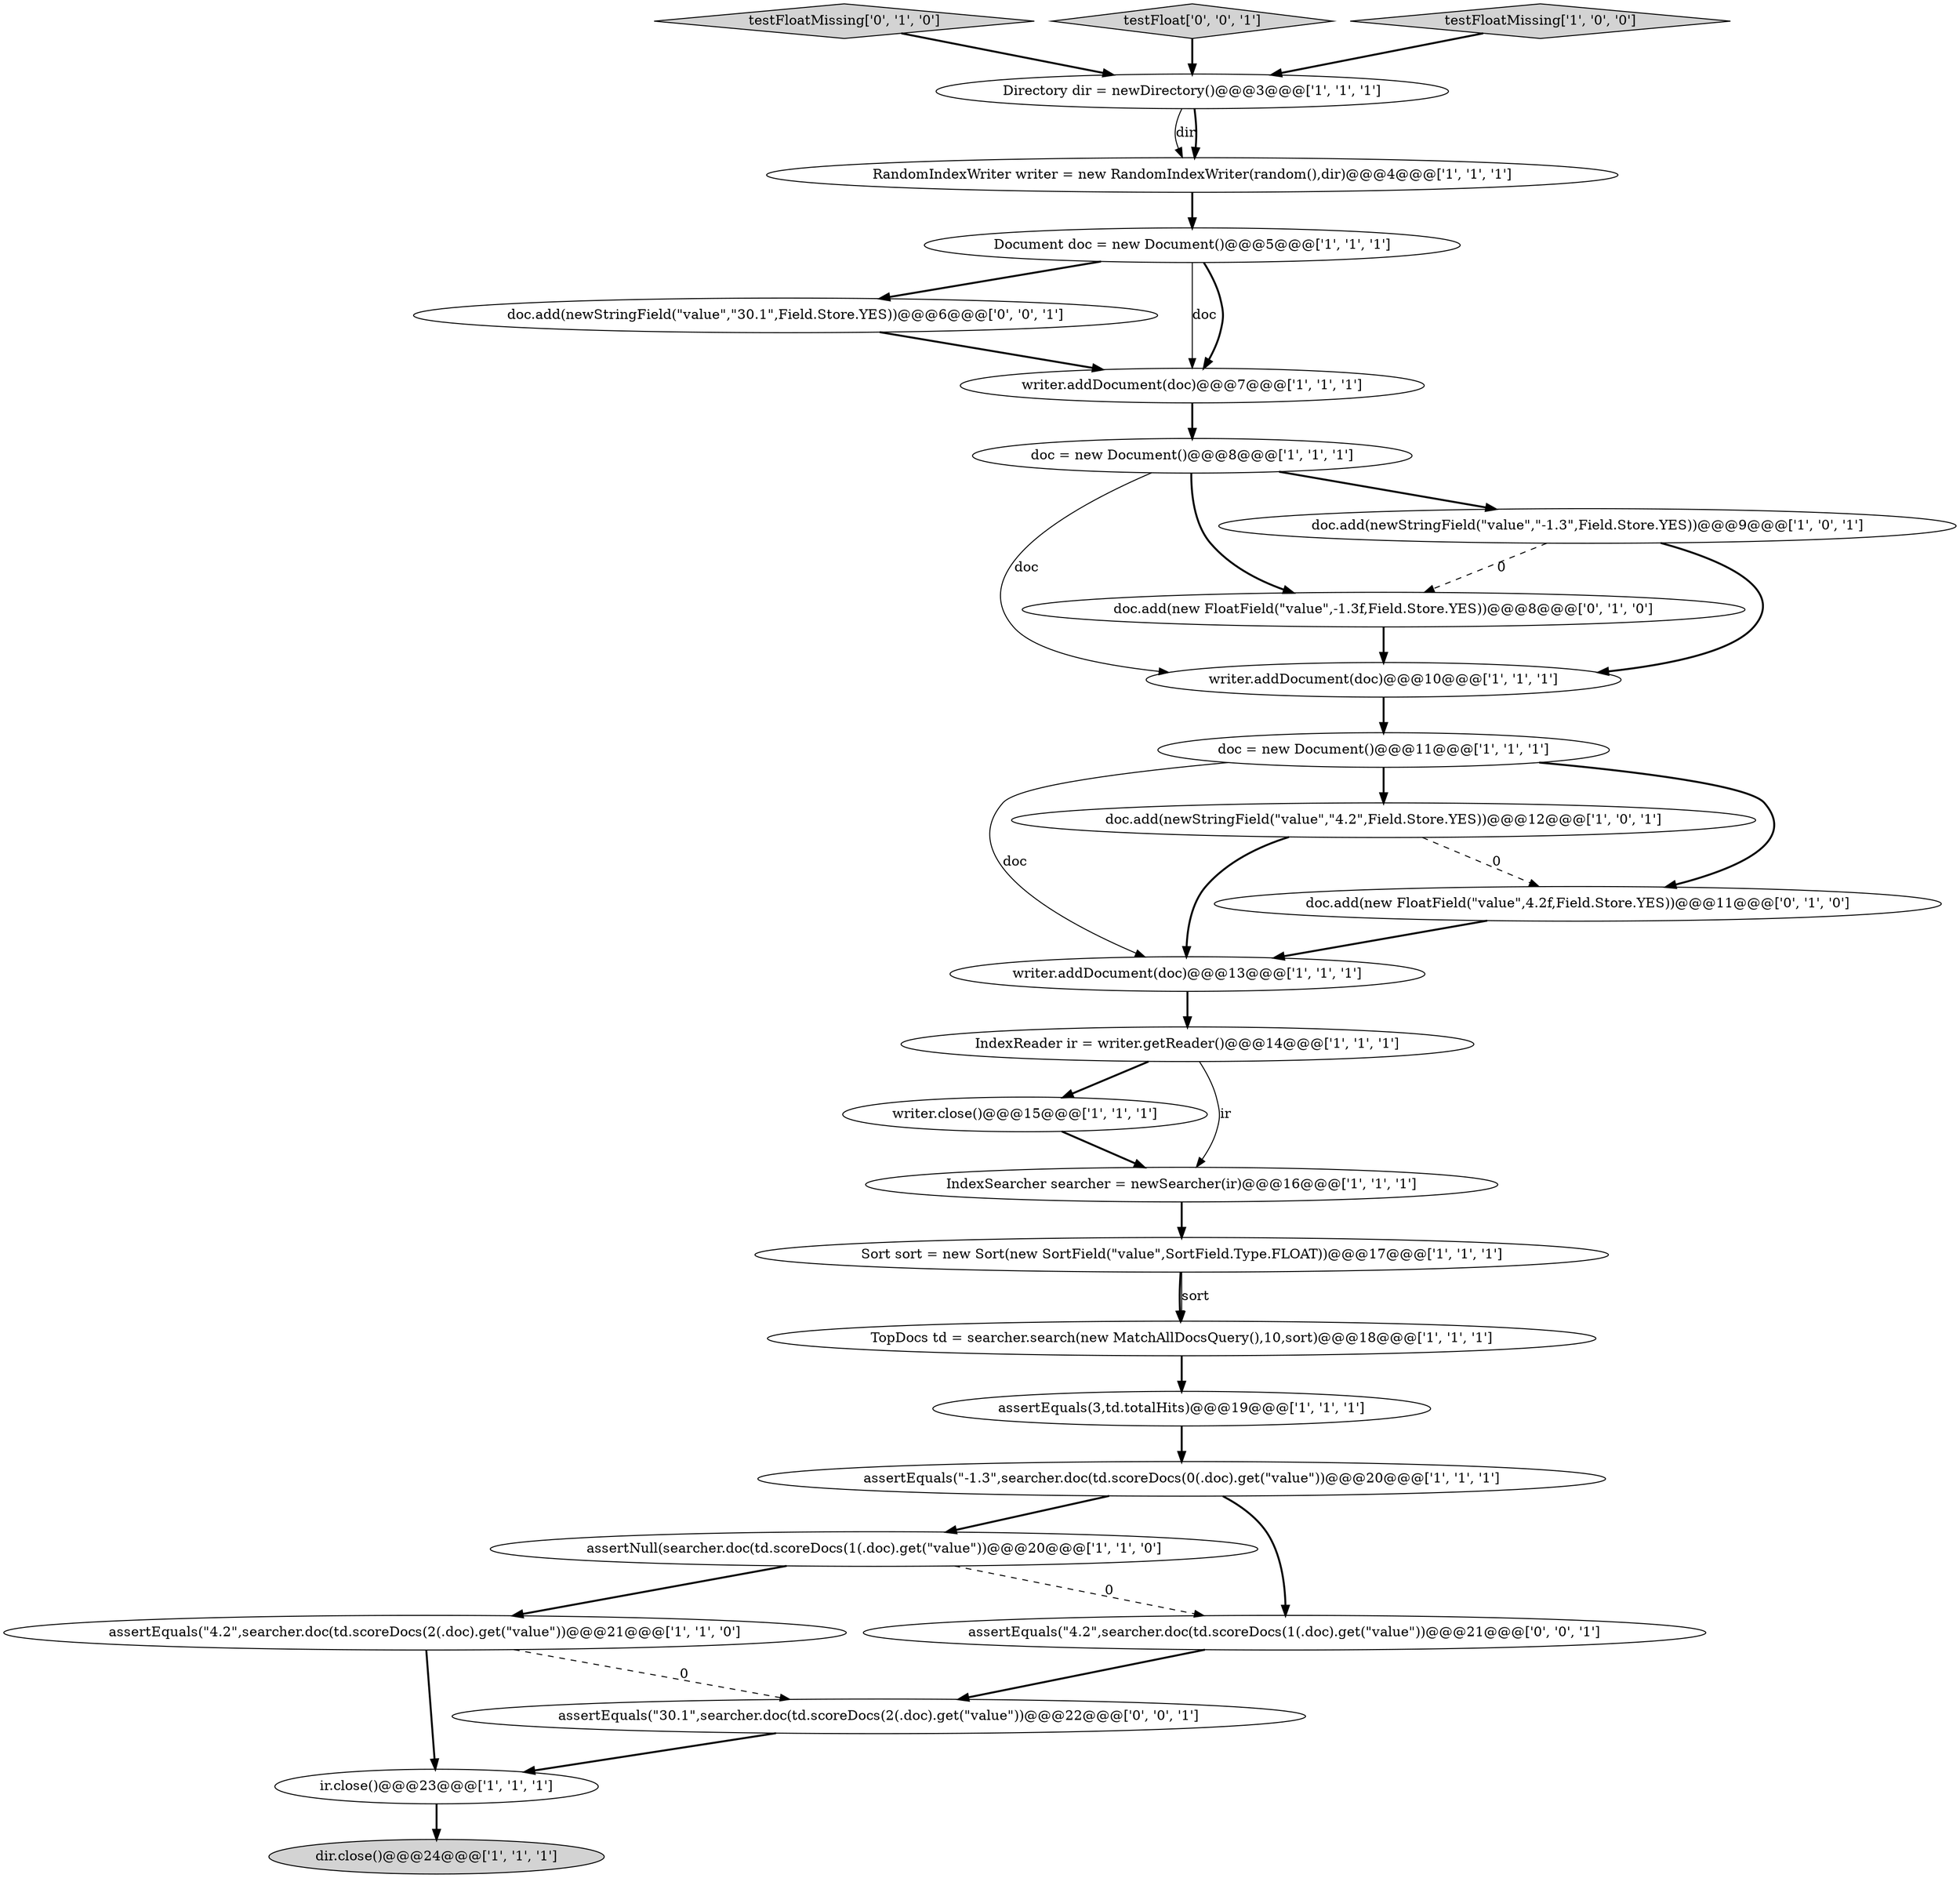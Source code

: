 digraph {
19 [style = filled, label = "assertEquals(\"4.2\",searcher.doc(td.scoreDocs(2(.doc).get(\"value\"))@@@21@@@['1', '1', '0']", fillcolor = white, shape = ellipse image = "AAA0AAABBB1BBB"];
21 [style = filled, label = "doc.add(newStringField(\"value\",\"4.2\",Field.Store.YES))@@@12@@@['1', '0', '1']", fillcolor = white, shape = ellipse image = "AAA0AAABBB1BBB"];
6 [style = filled, label = "doc = new Document()@@@8@@@['1', '1', '1']", fillcolor = white, shape = ellipse image = "AAA0AAABBB1BBB"];
25 [style = filled, label = "doc.add(newStringField(\"value\",\"30.1\",Field.Store.YES))@@@6@@@['0', '0', '1']", fillcolor = white, shape = ellipse image = "AAA0AAABBB3BBB"];
15 [style = filled, label = "Document doc = new Document()@@@5@@@['1', '1', '1']", fillcolor = white, shape = ellipse image = "AAA0AAABBB1BBB"];
27 [style = filled, label = "assertEquals(\"30.1\",searcher.doc(td.scoreDocs(2(.doc).get(\"value\"))@@@22@@@['0', '0', '1']", fillcolor = white, shape = ellipse image = "AAA0AAABBB3BBB"];
1 [style = filled, label = "assertNull(searcher.doc(td.scoreDocs(1(.doc).get(\"value\"))@@@20@@@['1', '1', '0']", fillcolor = white, shape = ellipse image = "AAA0AAABBB1BBB"];
9 [style = filled, label = "RandomIndexWriter writer = new RandomIndexWriter(random(),dir)@@@4@@@['1', '1', '1']", fillcolor = white, shape = ellipse image = "AAA0AAABBB1BBB"];
18 [style = filled, label = "assertEquals(\"-1.3\",searcher.doc(td.scoreDocs(0(.doc).get(\"value\"))@@@20@@@['1', '1', '1']", fillcolor = white, shape = ellipse image = "AAA0AAABBB1BBB"];
2 [style = filled, label = "writer.addDocument(doc)@@@10@@@['1', '1', '1']", fillcolor = white, shape = ellipse image = "AAA0AAABBB1BBB"];
24 [style = filled, label = "doc.add(new FloatField(\"value\",-1.3f,Field.Store.YES))@@@8@@@['0', '1', '0']", fillcolor = white, shape = ellipse image = "AAA1AAABBB2BBB"];
20 [style = filled, label = "Directory dir = newDirectory()@@@3@@@['1', '1', '1']", fillcolor = white, shape = ellipse image = "AAA0AAABBB1BBB"];
7 [style = filled, label = "writer.close()@@@15@@@['1', '1', '1']", fillcolor = white, shape = ellipse image = "AAA0AAABBB1BBB"];
8 [style = filled, label = "IndexReader ir = writer.getReader()@@@14@@@['1', '1', '1']", fillcolor = white, shape = ellipse image = "AAA0AAABBB1BBB"];
28 [style = filled, label = "assertEquals(\"4.2\",searcher.doc(td.scoreDocs(1(.doc).get(\"value\"))@@@21@@@['0', '0', '1']", fillcolor = white, shape = ellipse image = "AAA0AAABBB3BBB"];
0 [style = filled, label = "doc = new Document()@@@11@@@['1', '1', '1']", fillcolor = white, shape = ellipse image = "AAA0AAABBB1BBB"];
23 [style = filled, label = "testFloatMissing['0', '1', '0']", fillcolor = lightgray, shape = diamond image = "AAA0AAABBB2BBB"];
13 [style = filled, label = "writer.addDocument(doc)@@@7@@@['1', '1', '1']", fillcolor = white, shape = ellipse image = "AAA0AAABBB1BBB"];
17 [style = filled, label = "dir.close()@@@24@@@['1', '1', '1']", fillcolor = lightgray, shape = ellipse image = "AAA0AAABBB1BBB"];
12 [style = filled, label = "IndexSearcher searcher = newSearcher(ir)@@@16@@@['1', '1', '1']", fillcolor = white, shape = ellipse image = "AAA0AAABBB1BBB"];
4 [style = filled, label = "Sort sort = new Sort(new SortField(\"value\",SortField.Type.FLOAT))@@@17@@@['1', '1', '1']", fillcolor = white, shape = ellipse image = "AAA0AAABBB1BBB"];
10 [style = filled, label = "doc.add(newStringField(\"value\",\"-1.3\",Field.Store.YES))@@@9@@@['1', '0', '1']", fillcolor = white, shape = ellipse image = "AAA0AAABBB1BBB"];
26 [style = filled, label = "testFloat['0', '0', '1']", fillcolor = lightgray, shape = diamond image = "AAA0AAABBB3BBB"];
11 [style = filled, label = "assertEquals(3,td.totalHits)@@@19@@@['1', '1', '1']", fillcolor = white, shape = ellipse image = "AAA0AAABBB1BBB"];
16 [style = filled, label = "TopDocs td = searcher.search(new MatchAllDocsQuery(),10,sort)@@@18@@@['1', '1', '1']", fillcolor = white, shape = ellipse image = "AAA0AAABBB1BBB"];
5 [style = filled, label = "ir.close()@@@23@@@['1', '1', '1']", fillcolor = white, shape = ellipse image = "AAA0AAABBB1BBB"];
14 [style = filled, label = "writer.addDocument(doc)@@@13@@@['1', '1', '1']", fillcolor = white, shape = ellipse image = "AAA0AAABBB1BBB"];
22 [style = filled, label = "doc.add(new FloatField(\"value\",4.2f,Field.Store.YES))@@@11@@@['0', '1', '0']", fillcolor = white, shape = ellipse image = "AAA1AAABBB2BBB"];
3 [style = filled, label = "testFloatMissing['1', '0', '0']", fillcolor = lightgray, shape = diamond image = "AAA0AAABBB1BBB"];
21->14 [style = bold, label=""];
10->2 [style = bold, label=""];
19->5 [style = bold, label=""];
4->16 [style = bold, label=""];
24->2 [style = bold, label=""];
0->22 [style = bold, label=""];
12->4 [style = bold, label=""];
26->20 [style = bold, label=""];
13->6 [style = bold, label=""];
9->15 [style = bold, label=""];
11->18 [style = bold, label=""];
6->24 [style = bold, label=""];
21->22 [style = dashed, label="0"];
6->2 [style = solid, label="doc"];
18->28 [style = bold, label=""];
3->20 [style = bold, label=""];
6->10 [style = bold, label=""];
5->17 [style = bold, label=""];
28->27 [style = bold, label=""];
8->12 [style = solid, label="ir"];
10->24 [style = dashed, label="0"];
7->12 [style = bold, label=""];
20->9 [style = solid, label="dir"];
22->14 [style = bold, label=""];
1->28 [style = dashed, label="0"];
23->20 [style = bold, label=""];
27->5 [style = bold, label=""];
15->13 [style = solid, label="doc"];
25->13 [style = bold, label=""];
0->21 [style = bold, label=""];
15->13 [style = bold, label=""];
14->8 [style = bold, label=""];
1->19 [style = bold, label=""];
8->7 [style = bold, label=""];
18->1 [style = bold, label=""];
2->0 [style = bold, label=""];
20->9 [style = bold, label=""];
19->27 [style = dashed, label="0"];
15->25 [style = bold, label=""];
0->14 [style = solid, label="doc"];
16->11 [style = bold, label=""];
4->16 [style = solid, label="sort"];
}
